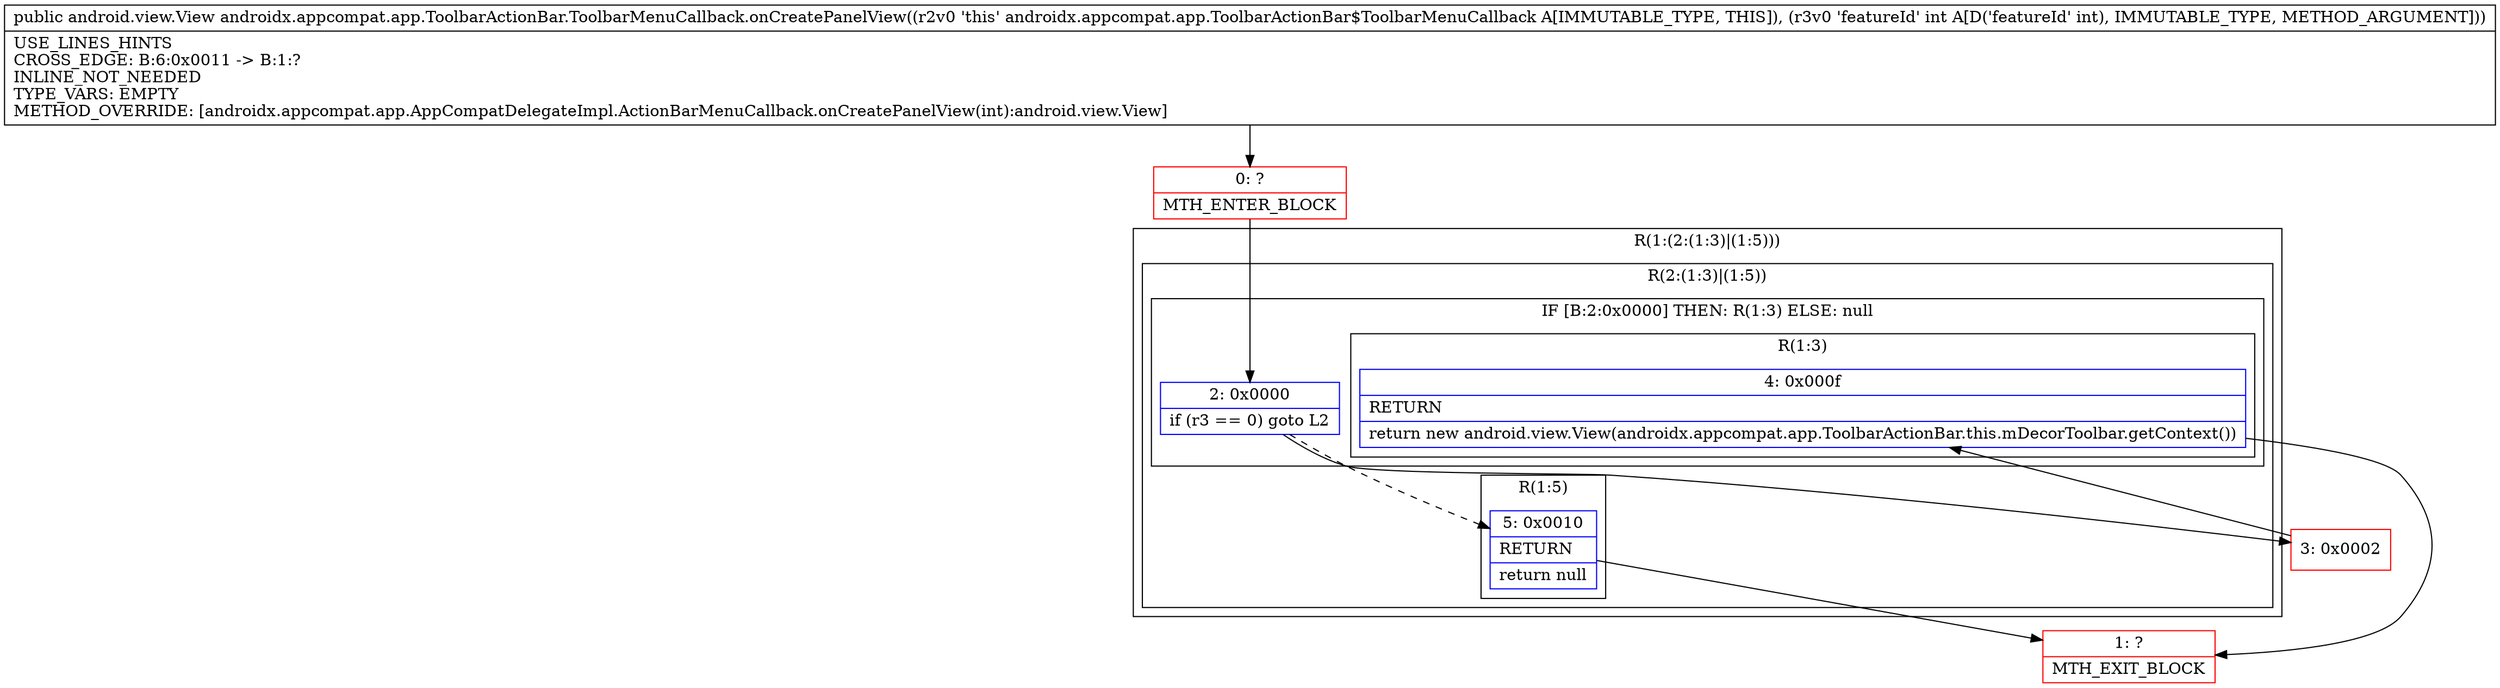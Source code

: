 digraph "CFG forandroidx.appcompat.app.ToolbarActionBar.ToolbarMenuCallback.onCreatePanelView(I)Landroid\/view\/View;" {
subgraph cluster_Region_92577469 {
label = "R(1:(2:(1:3)|(1:5)))";
node [shape=record,color=blue];
subgraph cluster_Region_1255794824 {
label = "R(2:(1:3)|(1:5))";
node [shape=record,color=blue];
subgraph cluster_IfRegion_1670399633 {
label = "IF [B:2:0x0000] THEN: R(1:3) ELSE: null";
node [shape=record,color=blue];
Node_2 [shape=record,label="{2\:\ 0x0000|if (r3 == 0) goto L2\l}"];
subgraph cluster_Region_1516374686 {
label = "R(1:3)";
node [shape=record,color=blue];
Node_4 [shape=record,label="{4\:\ 0x000f|RETURN\l|return new android.view.View(androidx.appcompat.app.ToolbarActionBar.this.mDecorToolbar.getContext())\l}"];
}
}
subgraph cluster_Region_2075264537 {
label = "R(1:5)";
node [shape=record,color=blue];
Node_5 [shape=record,label="{5\:\ 0x0010|RETURN\l|return null\l}"];
}
}
}
Node_0 [shape=record,color=red,label="{0\:\ ?|MTH_ENTER_BLOCK\l}"];
Node_3 [shape=record,color=red,label="{3\:\ 0x0002}"];
Node_1 [shape=record,color=red,label="{1\:\ ?|MTH_EXIT_BLOCK\l}"];
MethodNode[shape=record,label="{public android.view.View androidx.appcompat.app.ToolbarActionBar.ToolbarMenuCallback.onCreatePanelView((r2v0 'this' androidx.appcompat.app.ToolbarActionBar$ToolbarMenuCallback A[IMMUTABLE_TYPE, THIS]), (r3v0 'featureId' int A[D('featureId' int), IMMUTABLE_TYPE, METHOD_ARGUMENT]))  | USE_LINES_HINTS\lCROSS_EDGE: B:6:0x0011 \-\> B:1:?\lINLINE_NOT_NEEDED\lTYPE_VARS: EMPTY\lMETHOD_OVERRIDE: [androidx.appcompat.app.AppCompatDelegateImpl.ActionBarMenuCallback.onCreatePanelView(int):android.view.View]\l}"];
MethodNode -> Node_0;Node_2 -> Node_3;
Node_2 -> Node_5[style=dashed];
Node_4 -> Node_1;
Node_5 -> Node_1;
Node_0 -> Node_2;
Node_3 -> Node_4;
}

